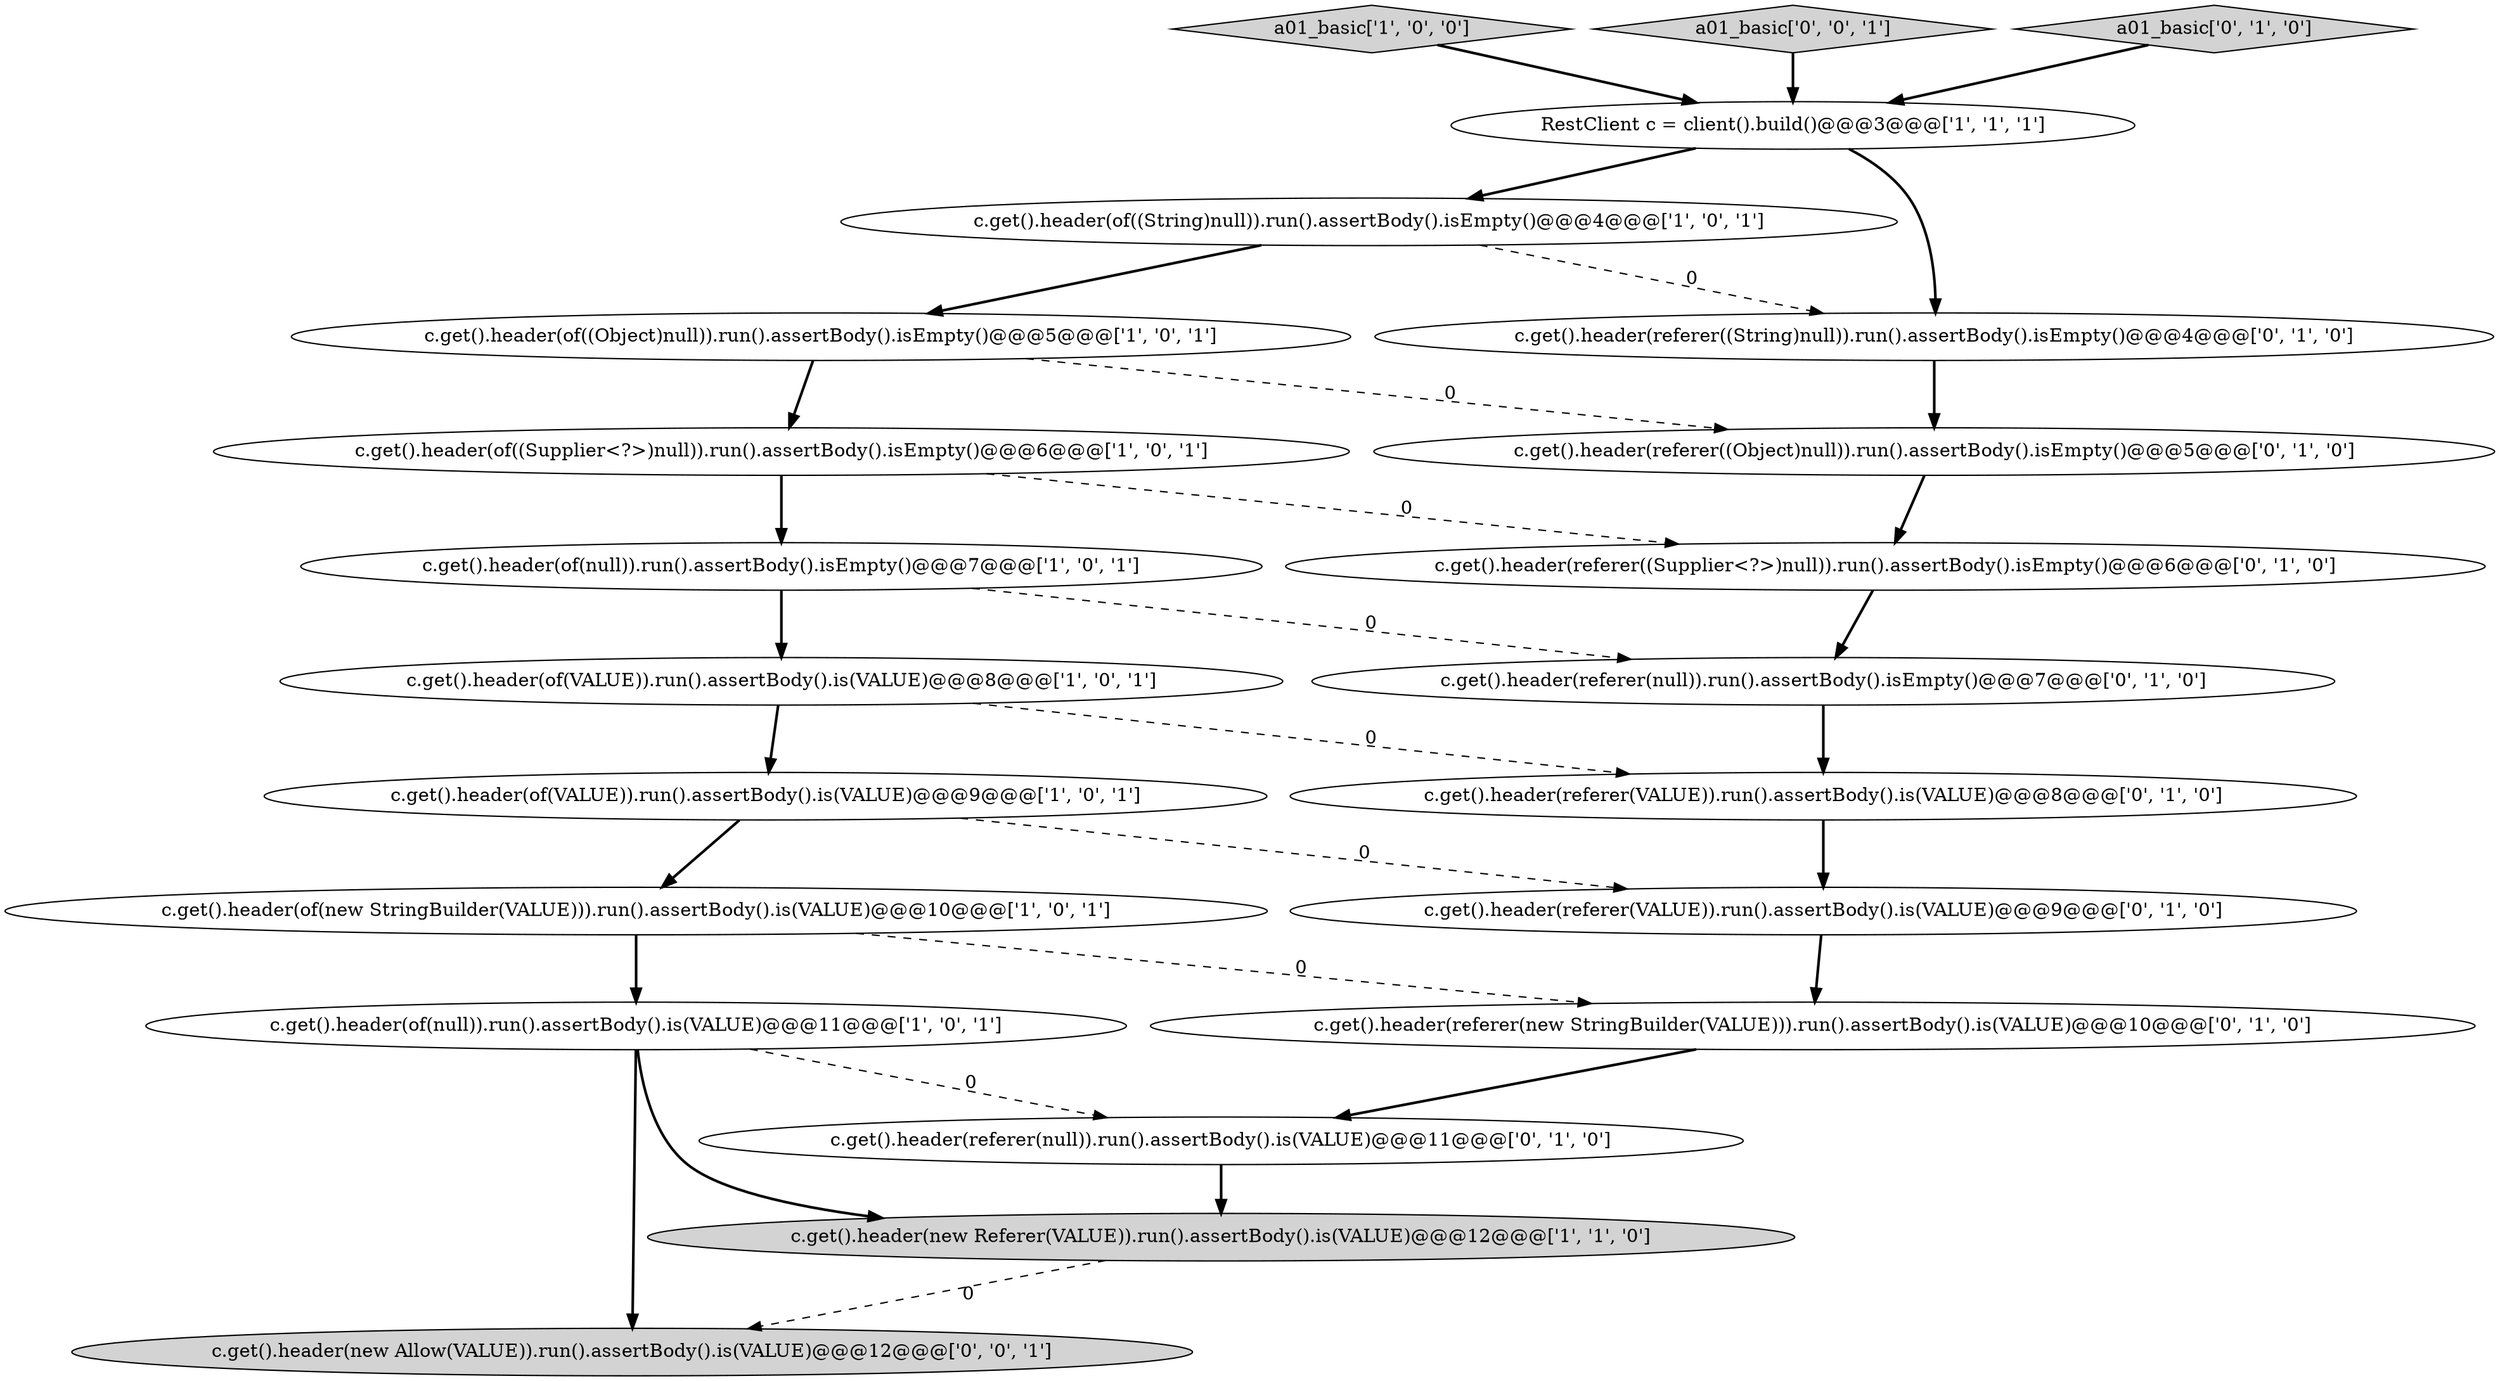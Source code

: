 digraph {
6 [style = filled, label = "c.get().header(of((String)null)).run().assertBody().isEmpty()@@@4@@@['1', '0', '1']", fillcolor = white, shape = ellipse image = "AAA0AAABBB1BBB"];
0 [style = filled, label = "a01_basic['1', '0', '0']", fillcolor = lightgray, shape = diamond image = "AAA0AAABBB1BBB"];
18 [style = filled, label = "c.get().header(referer(null)).run().assertBody().is(VALUE)@@@11@@@['0', '1', '0']", fillcolor = white, shape = ellipse image = "AAA1AAABBB2BBB"];
13 [style = filled, label = "c.get().header(referer((String)null)).run().assertBody().isEmpty()@@@4@@@['0', '1', '0']", fillcolor = white, shape = ellipse image = "AAA1AAABBB2BBB"];
1 [style = filled, label = "RestClient c = client().build()@@@3@@@['1', '1', '1']", fillcolor = white, shape = ellipse image = "AAA0AAABBB1BBB"];
21 [style = filled, label = "a01_basic['0', '0', '1']", fillcolor = lightgray, shape = diamond image = "AAA0AAABBB3BBB"];
9 [style = filled, label = "c.get().header(of((Supplier<?>)null)).run().assertBody().isEmpty()@@@6@@@['1', '0', '1']", fillcolor = white, shape = ellipse image = "AAA0AAABBB1BBB"];
2 [style = filled, label = "c.get().header(of(null)).run().assertBody().is(VALUE)@@@11@@@['1', '0', '1']", fillcolor = white, shape = ellipse image = "AAA0AAABBB1BBB"];
15 [style = filled, label = "c.get().header(referer(new StringBuilder(VALUE))).run().assertBody().is(VALUE)@@@10@@@['0', '1', '0']", fillcolor = white, shape = ellipse image = "AAA1AAABBB2BBB"];
7 [style = filled, label = "c.get().header(of(VALUE)).run().assertBody().is(VALUE)@@@8@@@['1', '0', '1']", fillcolor = white, shape = ellipse image = "AAA0AAABBB1BBB"];
3 [style = filled, label = "c.get().header(of((Object)null)).run().assertBody().isEmpty()@@@5@@@['1', '0', '1']", fillcolor = white, shape = ellipse image = "AAA0AAABBB1BBB"];
8 [style = filled, label = "c.get().header(new Referer(VALUE)).run().assertBody().is(VALUE)@@@12@@@['1', '1', '0']", fillcolor = lightgray, shape = ellipse image = "AAA0AAABBB1BBB"];
17 [style = filled, label = "c.get().header(referer(VALUE)).run().assertBody().is(VALUE)@@@9@@@['0', '1', '0']", fillcolor = white, shape = ellipse image = "AAA1AAABBB2BBB"];
16 [style = filled, label = "c.get().header(referer((Object)null)).run().assertBody().isEmpty()@@@5@@@['0', '1', '0']", fillcolor = white, shape = ellipse image = "AAA1AAABBB2BBB"];
10 [style = filled, label = "c.get().header(of(new StringBuilder(VALUE))).run().assertBody().is(VALUE)@@@10@@@['1', '0', '1']", fillcolor = white, shape = ellipse image = "AAA0AAABBB1BBB"];
12 [style = filled, label = "a01_basic['0', '1', '0']", fillcolor = lightgray, shape = diamond image = "AAA0AAABBB2BBB"];
14 [style = filled, label = "c.get().header(referer(VALUE)).run().assertBody().is(VALUE)@@@8@@@['0', '1', '0']", fillcolor = white, shape = ellipse image = "AAA1AAABBB2BBB"];
4 [style = filled, label = "c.get().header(of(VALUE)).run().assertBody().is(VALUE)@@@9@@@['1', '0', '1']", fillcolor = white, shape = ellipse image = "AAA0AAABBB1BBB"];
19 [style = filled, label = "c.get().header(referer(null)).run().assertBody().isEmpty()@@@7@@@['0', '1', '0']", fillcolor = white, shape = ellipse image = "AAA1AAABBB2BBB"];
11 [style = filled, label = "c.get().header(referer((Supplier<?>)null)).run().assertBody().isEmpty()@@@6@@@['0', '1', '0']", fillcolor = white, shape = ellipse image = "AAA1AAABBB2BBB"];
5 [style = filled, label = "c.get().header(of(null)).run().assertBody().isEmpty()@@@7@@@['1', '0', '1']", fillcolor = white, shape = ellipse image = "AAA0AAABBB1BBB"];
20 [style = filled, label = "c.get().header(new Allow(VALUE)).run().assertBody().is(VALUE)@@@12@@@['0', '0', '1']", fillcolor = lightgray, shape = ellipse image = "AAA0AAABBB3BBB"];
14->17 [style = bold, label=""];
9->11 [style = dashed, label="0"];
10->2 [style = bold, label=""];
15->18 [style = bold, label=""];
3->16 [style = dashed, label="0"];
12->1 [style = bold, label=""];
4->17 [style = dashed, label="0"];
6->13 [style = dashed, label="0"];
2->18 [style = dashed, label="0"];
5->19 [style = dashed, label="0"];
1->6 [style = bold, label=""];
10->15 [style = dashed, label="0"];
0->1 [style = bold, label=""];
2->8 [style = bold, label=""];
8->20 [style = dashed, label="0"];
17->15 [style = bold, label=""];
7->4 [style = bold, label=""];
13->16 [style = bold, label=""];
11->19 [style = bold, label=""];
3->9 [style = bold, label=""];
2->20 [style = bold, label=""];
6->3 [style = bold, label=""];
4->10 [style = bold, label=""];
21->1 [style = bold, label=""];
19->14 [style = bold, label=""];
7->14 [style = dashed, label="0"];
18->8 [style = bold, label=""];
16->11 [style = bold, label=""];
9->5 [style = bold, label=""];
5->7 [style = bold, label=""];
1->13 [style = bold, label=""];
}
